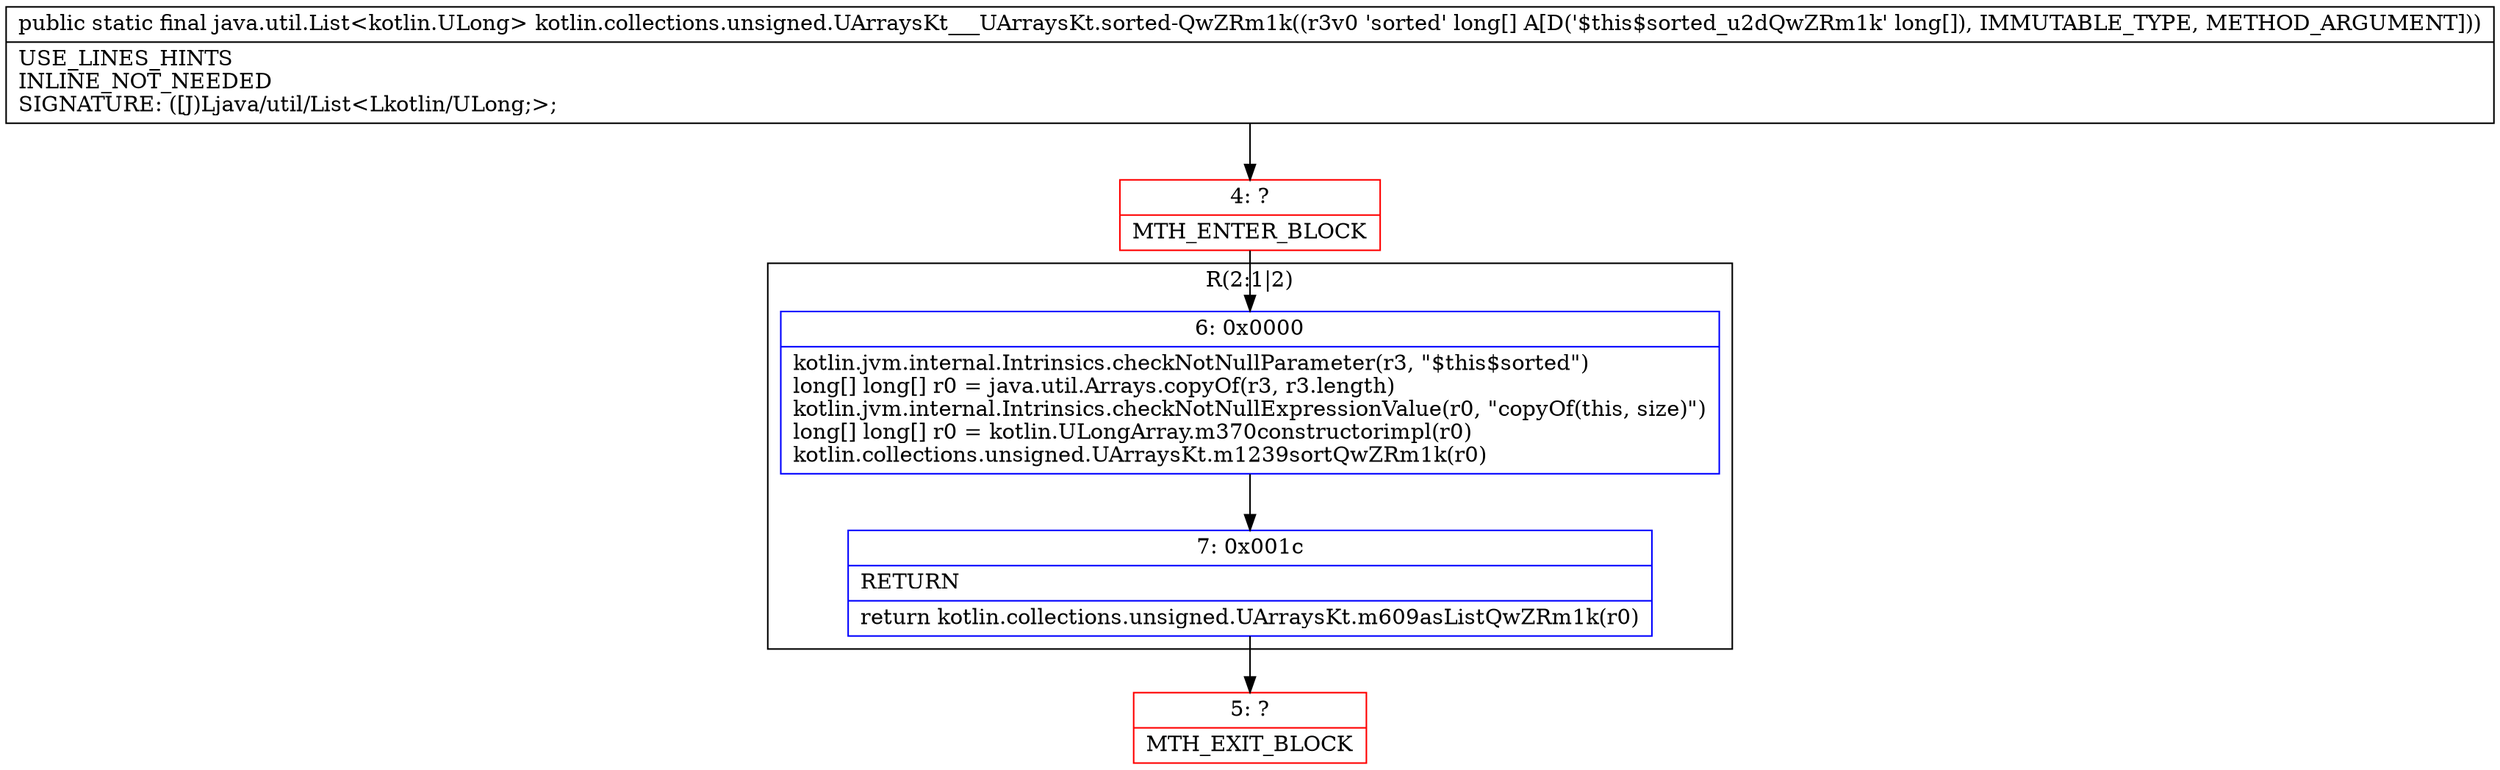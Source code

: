digraph "CFG forkotlin.collections.unsigned.UArraysKt___UArraysKt.sorted\-QwZRm1k([J)Ljava\/util\/List;" {
subgraph cluster_Region_467476415 {
label = "R(2:1|2)";
node [shape=record,color=blue];
Node_6 [shape=record,label="{6\:\ 0x0000|kotlin.jvm.internal.Intrinsics.checkNotNullParameter(r3, \"$this$sorted\")\llong[] long[] r0 = java.util.Arrays.copyOf(r3, r3.length)\lkotlin.jvm.internal.Intrinsics.checkNotNullExpressionValue(r0, \"copyOf(this, size)\")\llong[] long[] r0 = kotlin.ULongArray.m370constructorimpl(r0)\lkotlin.collections.unsigned.UArraysKt.m1239sortQwZRm1k(r0)\l}"];
Node_7 [shape=record,label="{7\:\ 0x001c|RETURN\l|return kotlin.collections.unsigned.UArraysKt.m609asListQwZRm1k(r0)\l}"];
}
Node_4 [shape=record,color=red,label="{4\:\ ?|MTH_ENTER_BLOCK\l}"];
Node_5 [shape=record,color=red,label="{5\:\ ?|MTH_EXIT_BLOCK\l}"];
MethodNode[shape=record,label="{public static final java.util.List\<kotlin.ULong\> kotlin.collections.unsigned.UArraysKt___UArraysKt.sorted\-QwZRm1k((r3v0 'sorted' long[] A[D('$this$sorted_u2dQwZRm1k' long[]), IMMUTABLE_TYPE, METHOD_ARGUMENT]))  | USE_LINES_HINTS\lINLINE_NOT_NEEDED\lSIGNATURE: ([J)Ljava\/util\/List\<Lkotlin\/ULong;\>;\l}"];
MethodNode -> Node_4;Node_6 -> Node_7;
Node_7 -> Node_5;
Node_4 -> Node_6;
}


